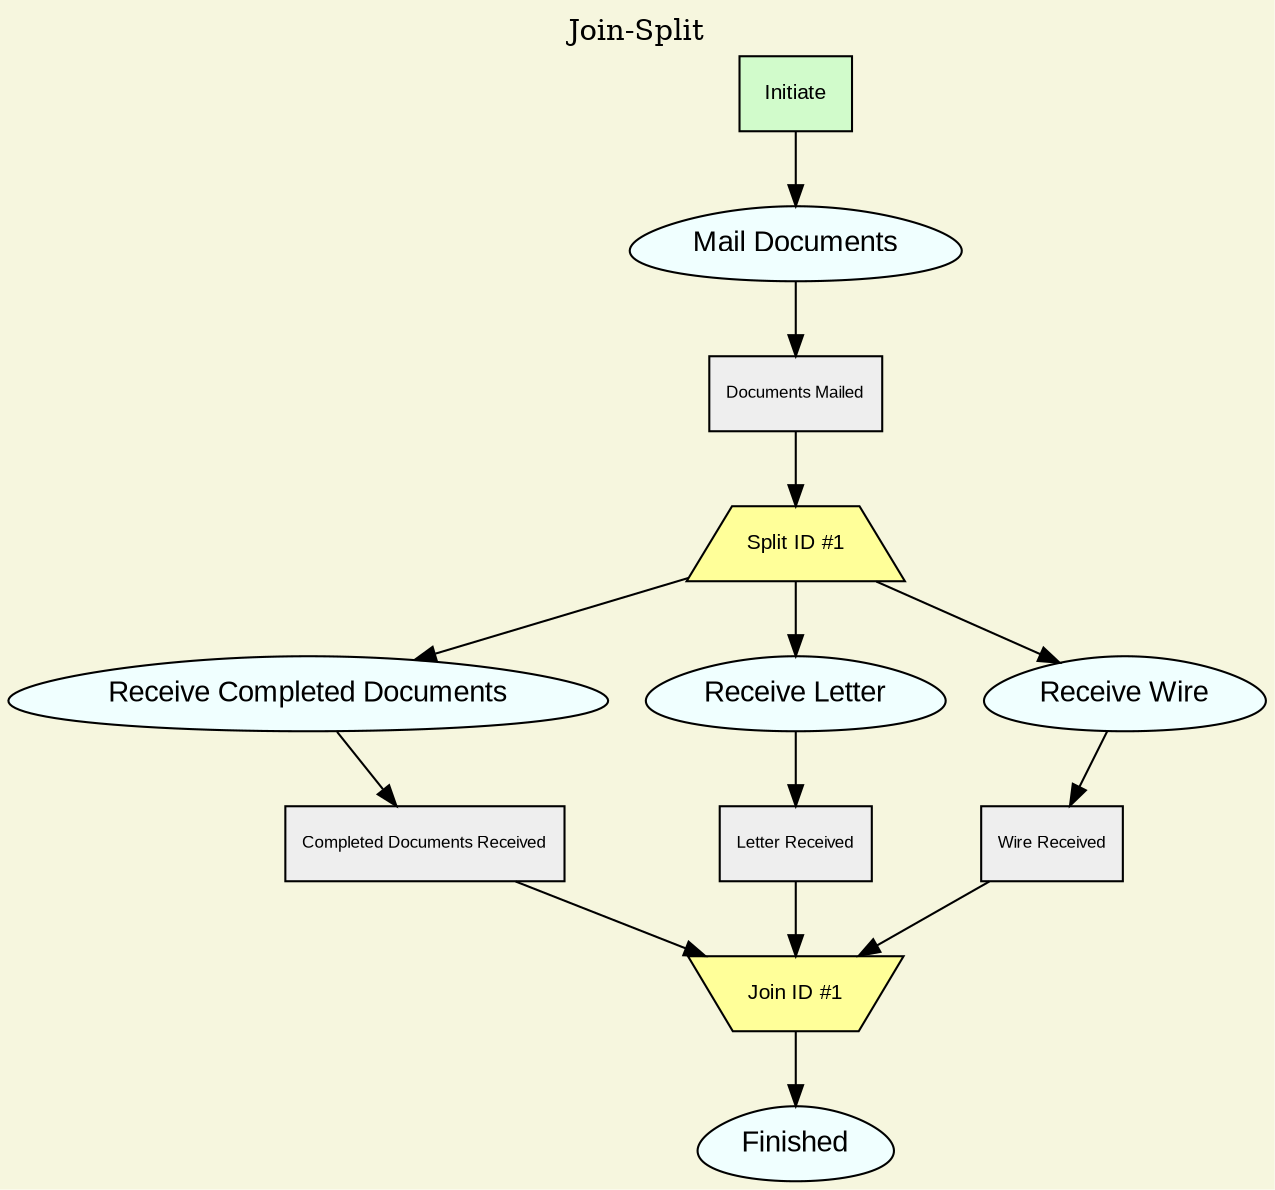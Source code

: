 digraph abstract {

graph [ landscape="false", labeljust="center", labelloc="top", bgcolor="#f6f6DE", label="Join-Split"]
node [ color="black", fillcolor="#f0ffff", fontcolor="black", style="filled", fontname="Arial", fontsize="14", shape="egg"]
edge [ fontname = "Arial", fontsize = "8", arrowtype= "normal"]

IA100 [label="Initiate", shape="box", fontsize="10", fillcolor="#D1FBCB"]

Step1 [label="Mail Documents"]
Action1 [label="Documents Mailed", shape="box", fontsize="8", fillcolor="#eeeeee"]
Step2 [label="Receive Completed Documents"]
Action2 [label="Completed Documents Received", shape="box", fontsize="8", fillcolor="#eeeeee"]
Step3 [label="Receive Letter"]
Action3 [label="Letter Received", shape="box", fontsize="8", fillcolor="#eeeeee"]
Step4 [label="Receive Wire"]
Action4 [label="Wire Received", shape="box", fontsize="8", fillcolor="#eeeeee"]
Step5 [label="Finished"]

Split1 [label="Split ID #1", shape="trapezium", fontsize="10" fillcolor="#FFFF99"]

Join1 [label="Join ID #1", shape="invtrapezium", fontsize="10" fillcolor="#FFFF99"]

IA100->Step1


Step1->Action1
Action1->Split1


Step2->Action2
Action2->Join1


Step3->Action3
Action3->Join1


Step4->Action4
Action4->Join1



Join1->Step5
Split1->Step2
Split1->Step3
Split1->Step4

}
